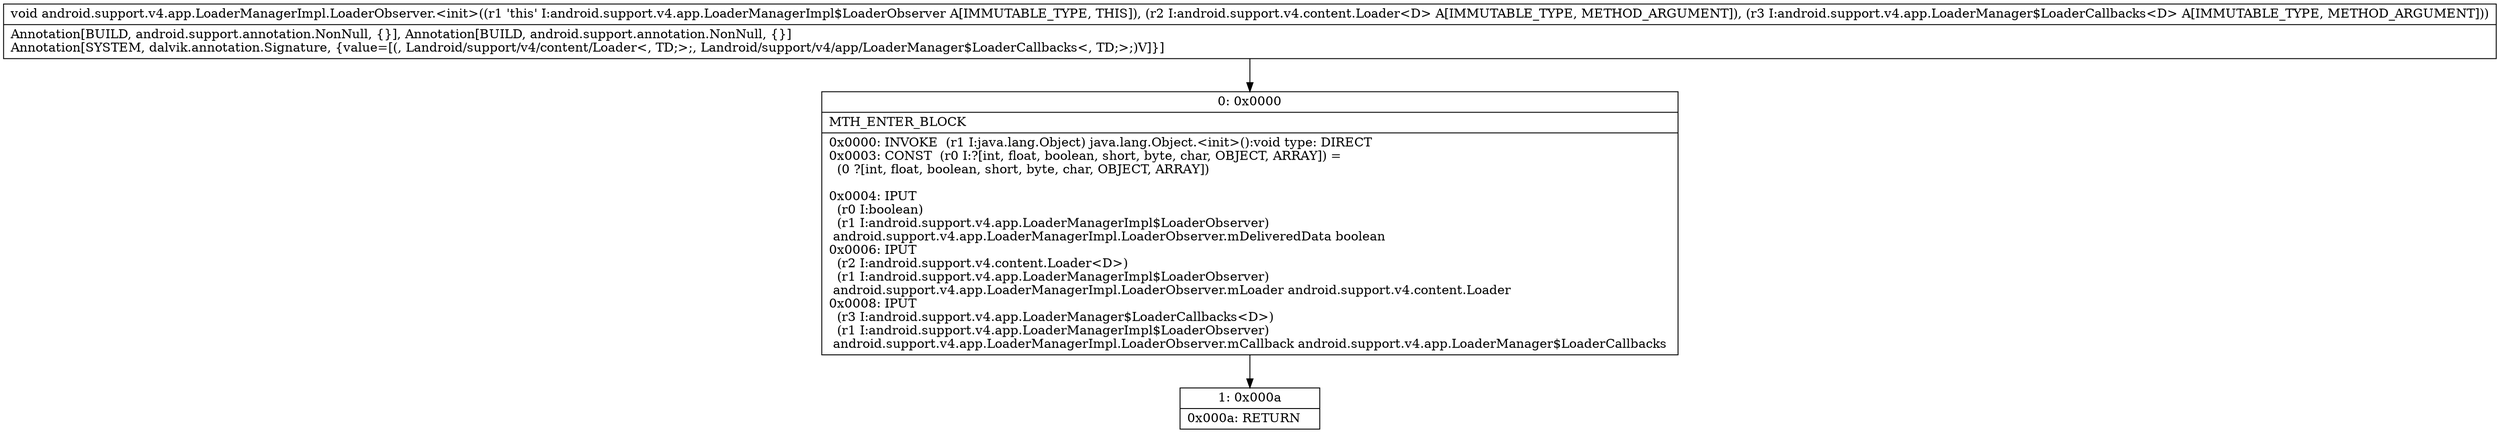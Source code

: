 digraph "CFG forandroid.support.v4.app.LoaderManagerImpl.LoaderObserver.\<init\>(Landroid\/support\/v4\/content\/Loader;Landroid\/support\/v4\/app\/LoaderManager$LoaderCallbacks;)V" {
Node_0 [shape=record,label="{0\:\ 0x0000|MTH_ENTER_BLOCK\l|0x0000: INVOKE  (r1 I:java.lang.Object) java.lang.Object.\<init\>():void type: DIRECT \l0x0003: CONST  (r0 I:?[int, float, boolean, short, byte, char, OBJECT, ARRAY]) = \l  (0 ?[int, float, boolean, short, byte, char, OBJECT, ARRAY])\l \l0x0004: IPUT  \l  (r0 I:boolean)\l  (r1 I:android.support.v4.app.LoaderManagerImpl$LoaderObserver)\l android.support.v4.app.LoaderManagerImpl.LoaderObserver.mDeliveredData boolean \l0x0006: IPUT  \l  (r2 I:android.support.v4.content.Loader\<D\>)\l  (r1 I:android.support.v4.app.LoaderManagerImpl$LoaderObserver)\l android.support.v4.app.LoaderManagerImpl.LoaderObserver.mLoader android.support.v4.content.Loader \l0x0008: IPUT  \l  (r3 I:android.support.v4.app.LoaderManager$LoaderCallbacks\<D\>)\l  (r1 I:android.support.v4.app.LoaderManagerImpl$LoaderObserver)\l android.support.v4.app.LoaderManagerImpl.LoaderObserver.mCallback android.support.v4.app.LoaderManager$LoaderCallbacks \l}"];
Node_1 [shape=record,label="{1\:\ 0x000a|0x000a: RETURN   \l}"];
MethodNode[shape=record,label="{void android.support.v4.app.LoaderManagerImpl.LoaderObserver.\<init\>((r1 'this' I:android.support.v4.app.LoaderManagerImpl$LoaderObserver A[IMMUTABLE_TYPE, THIS]), (r2 I:android.support.v4.content.Loader\<D\> A[IMMUTABLE_TYPE, METHOD_ARGUMENT]), (r3 I:android.support.v4.app.LoaderManager$LoaderCallbacks\<D\> A[IMMUTABLE_TYPE, METHOD_ARGUMENT]))  | Annotation[BUILD, android.support.annotation.NonNull, \{\}], Annotation[BUILD, android.support.annotation.NonNull, \{\}]\lAnnotation[SYSTEM, dalvik.annotation.Signature, \{value=[(, Landroid\/support\/v4\/content\/Loader\<, TD;\>;, Landroid\/support\/v4\/app\/LoaderManager$LoaderCallbacks\<, TD;\>;)V]\}]\l}"];
MethodNode -> Node_0;
Node_0 -> Node_1;
}

